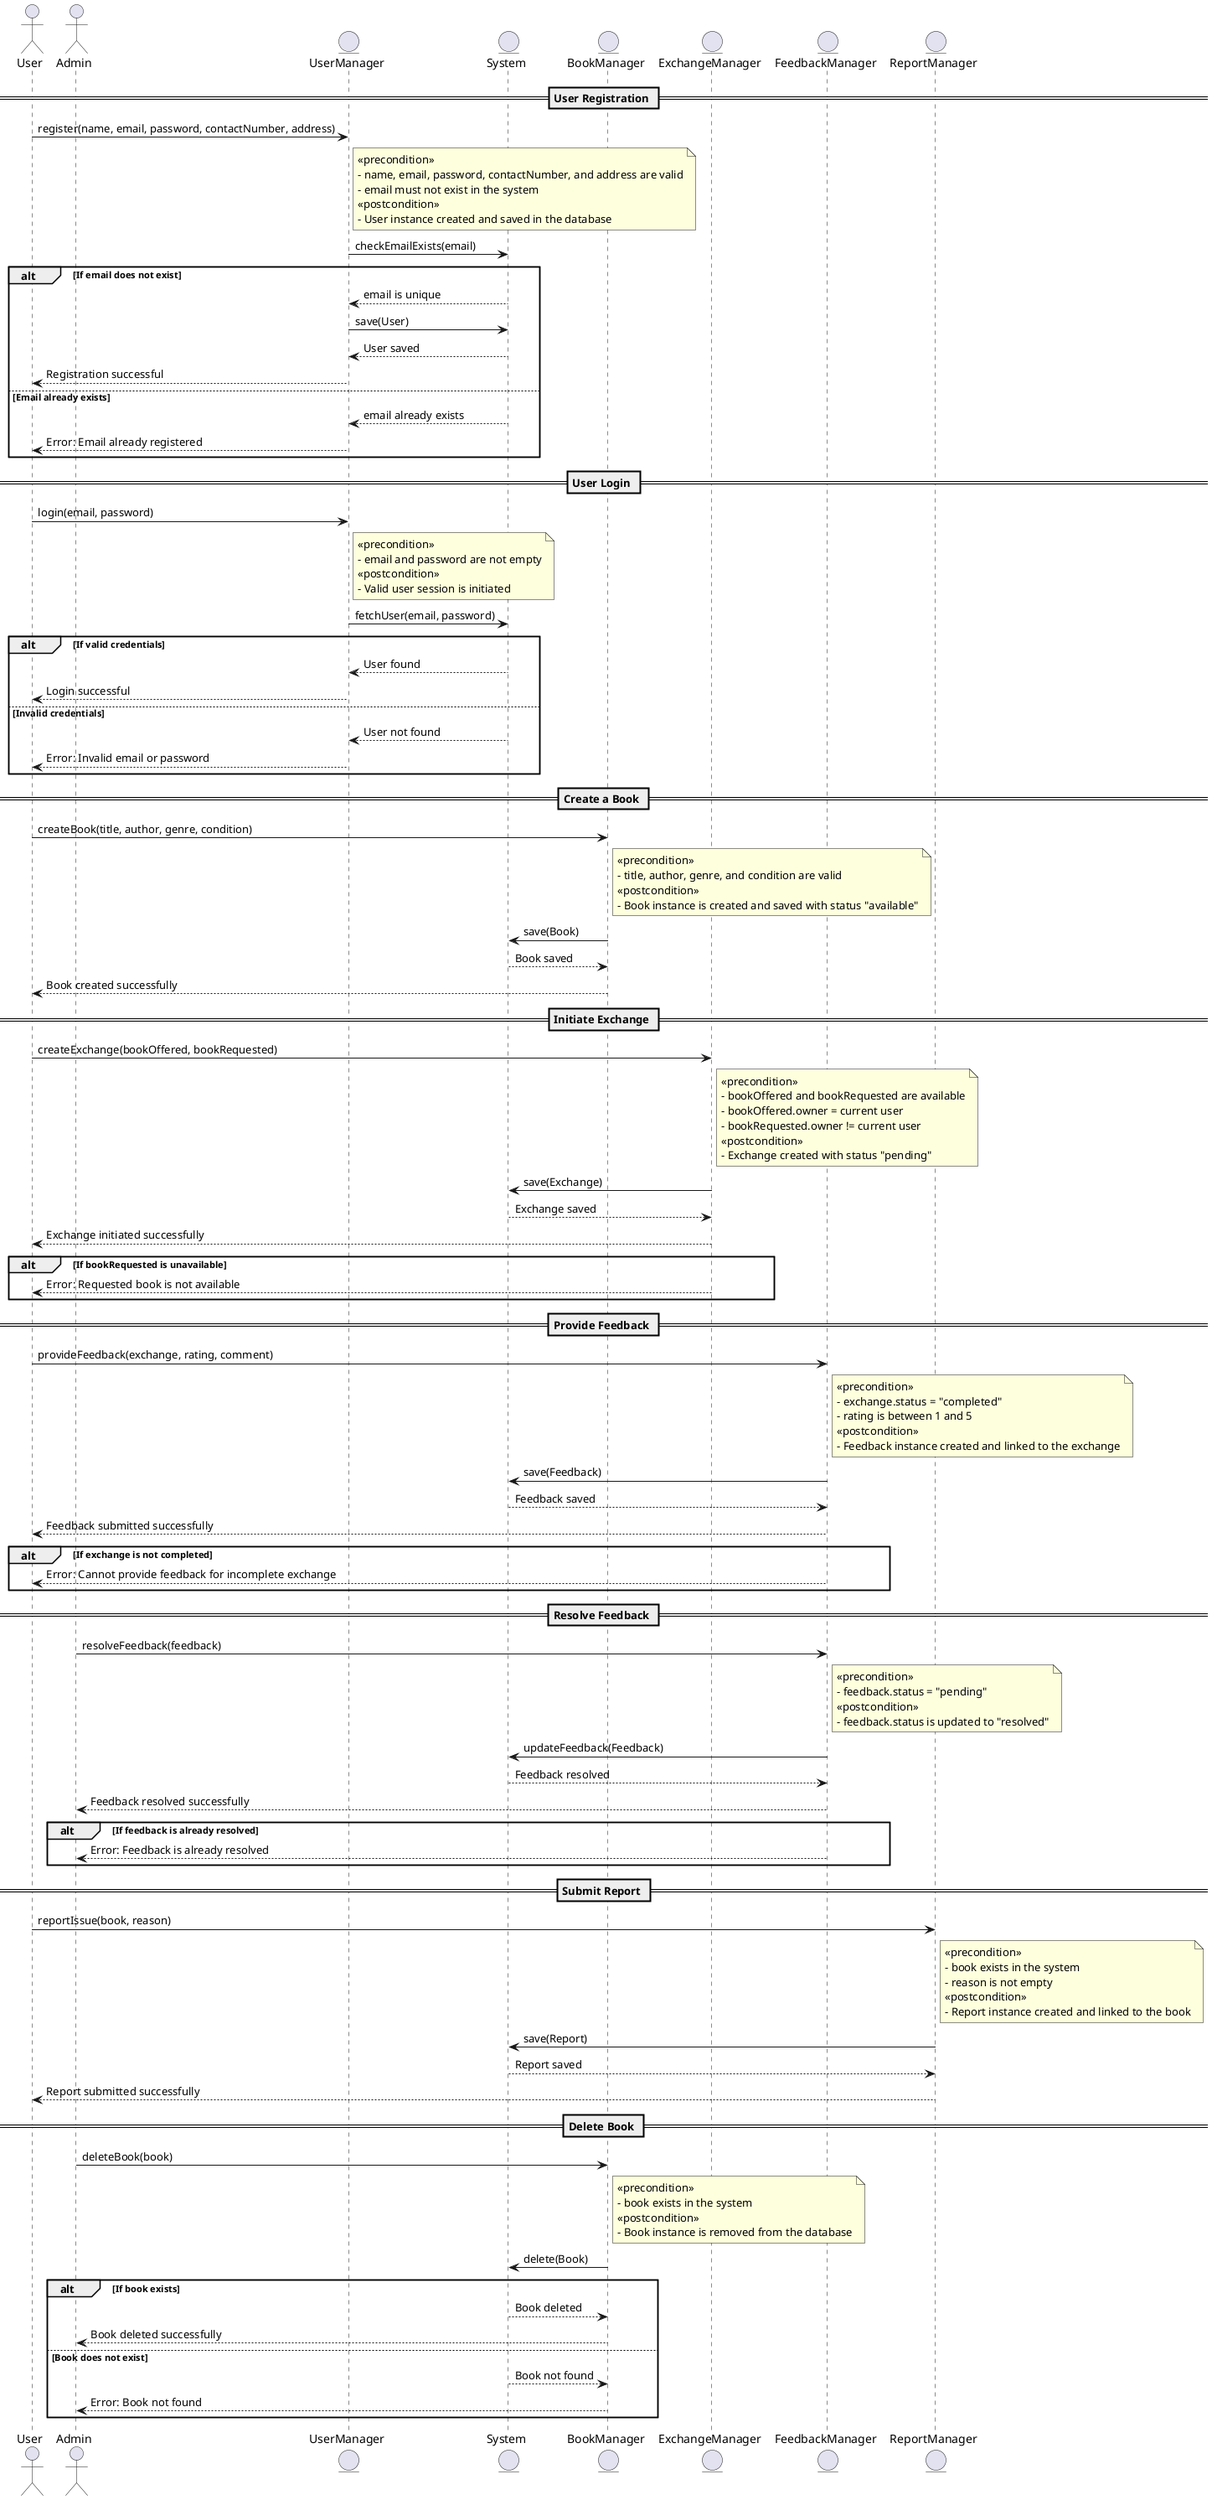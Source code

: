 @startuml

actor User as U
actor Admin as A
entity UserManager as UM
entity System as Sys
entity BookManager as BM
entity ExchangeManager as EM
entity FeedbackManager as FM
entity ReportManager as RM

== User Registration ==
U -> UM : register(name, email, password, contactNumber, address)
note right of UM
<<precondition>>
- name, email, password, contactNumber, and address are valid
- email must not exist in the system
<<postcondition>>
- User instance created and saved in the database
end note
UM -> Sys : checkEmailExists(email)
alt If email does not exist
    Sys --> UM : email is unique
    UM -> Sys : save(User)
    Sys --> UM : User saved
    UM --> U : Registration successful
else Email already exists
    Sys --> UM : email already exists
    UM --> U : Error: Email already registered
end

== User Login ==
U -> UM : login(email, password)
note right of UM
<<precondition>>
- email and password are not empty
<<postcondition>>
- Valid user session is initiated
end note
UM -> Sys : fetchUser(email, password)
alt If valid credentials
    Sys --> UM : User found
    UM --> U : Login successful
else Invalid credentials
    Sys --> UM : User not found
    UM --> U : Error: Invalid email or password
end

== Create a Book ==
U -> BM : createBook(title, author, genre, condition)
note right of BM
<<precondition>>
- title, author, genre, and condition are valid
<<postcondition>>
- Book instance is created and saved with status "available"
end note
BM -> Sys : save(Book)
Sys --> BM : Book saved
BM --> U : Book created successfully

== Initiate Exchange ==
U -> EM : createExchange(bookOffered, bookRequested)
note right of EM
<<precondition>>
- bookOffered and bookRequested are available
- bookOffered.owner = current user
- bookRequested.owner != current user
<<postcondition>>
- Exchange created with status "pending"
end note
EM -> Sys : save(Exchange)
Sys --> EM : Exchange saved
EM --> U : Exchange initiated successfully

alt If bookRequested is unavailable
    EM --> U : Error: Requested book is not available
end

== Provide Feedback ==
U -> FM : provideFeedback(exchange, rating, comment)
note right of FM
<<precondition>>
- exchange.status = "completed"
- rating is between 1 and 5
<<postcondition>>
- Feedback instance created and linked to the exchange
end note
FM -> Sys : save(Feedback)
Sys --> FM : Feedback saved
FM --> U : Feedback submitted successfully

alt If exchange is not completed
    FM --> U : Error: Cannot provide feedback for incomplete exchange
end

== Resolve Feedback ==
A -> FM : resolveFeedback(feedback)
note right of FM
<<precondition>>
- feedback.status = "pending"
<<postcondition>>
- feedback.status is updated to "resolved"
end note
FM -> Sys : updateFeedback(Feedback)
Sys --> FM : Feedback resolved
FM --> A : Feedback resolved successfully

alt If feedback is already resolved
    FM --> A : Error: Feedback is already resolved
end

== Submit Report ==
U -> RM : reportIssue(book, reason)
note right of RM
<<precondition>>
- book exists in the system
- reason is not empty
<<postcondition>>
- Report instance created and linked to the book
end note
RM -> Sys : save(Report)
Sys --> RM : Report saved
RM --> U : Report submitted successfully

== Delete Book ==
A -> BM : deleteBook(book)
note right of BM
<<precondition>>
- book exists in the system
<<postcondition>>
- Book instance is removed from the database
end note
BM -> Sys : delete(Book)
alt If book exists
    Sys --> BM : Book deleted
    BM --> A : Book deleted successfully
else Book does not exist
    Sys --> BM : Book not found
    BM --> A : Error: Book not found
end

@enduml
